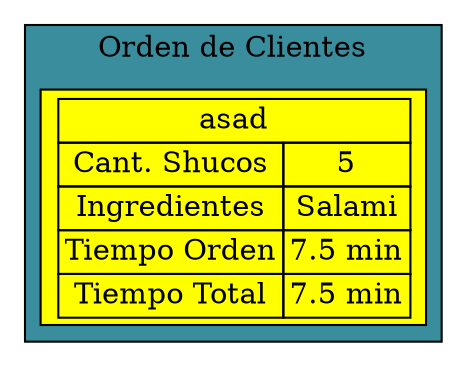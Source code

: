 
        digraph L{
        node [shape=box fillcolor="#FFEDBB" style = filled]

        subgraph cluster_p{
            label="Orden de Clientes"
            bgcolor = "#398D9C"
        Columna1[label=<<TABLE  BORDER="0" CELLBORDER="1" CELLSPACING="0"> 
            <TR>
            <TD  colspan="2">asad</TD>
            </TR>

            <TR>

            <TD>Cant. Shucos</TD>
            <TD>5</TD>
            </TR>
            <TR>
            <TD>Ingredientes</TD>
            <TD>Salami<br/></TD>
            </TR >

            <TR>
            <TD>Tiempo Orden</TD>
            <TD>7.5 min</TD>
            </TR>
            <TR>
            <TD>Tiempo Total</TD>
            <TD>7.5 min</TD>
            </TR>

            </TABLE>>, fillcolor=yellow]; {rank = same;Columna1} 
        }
        }
        